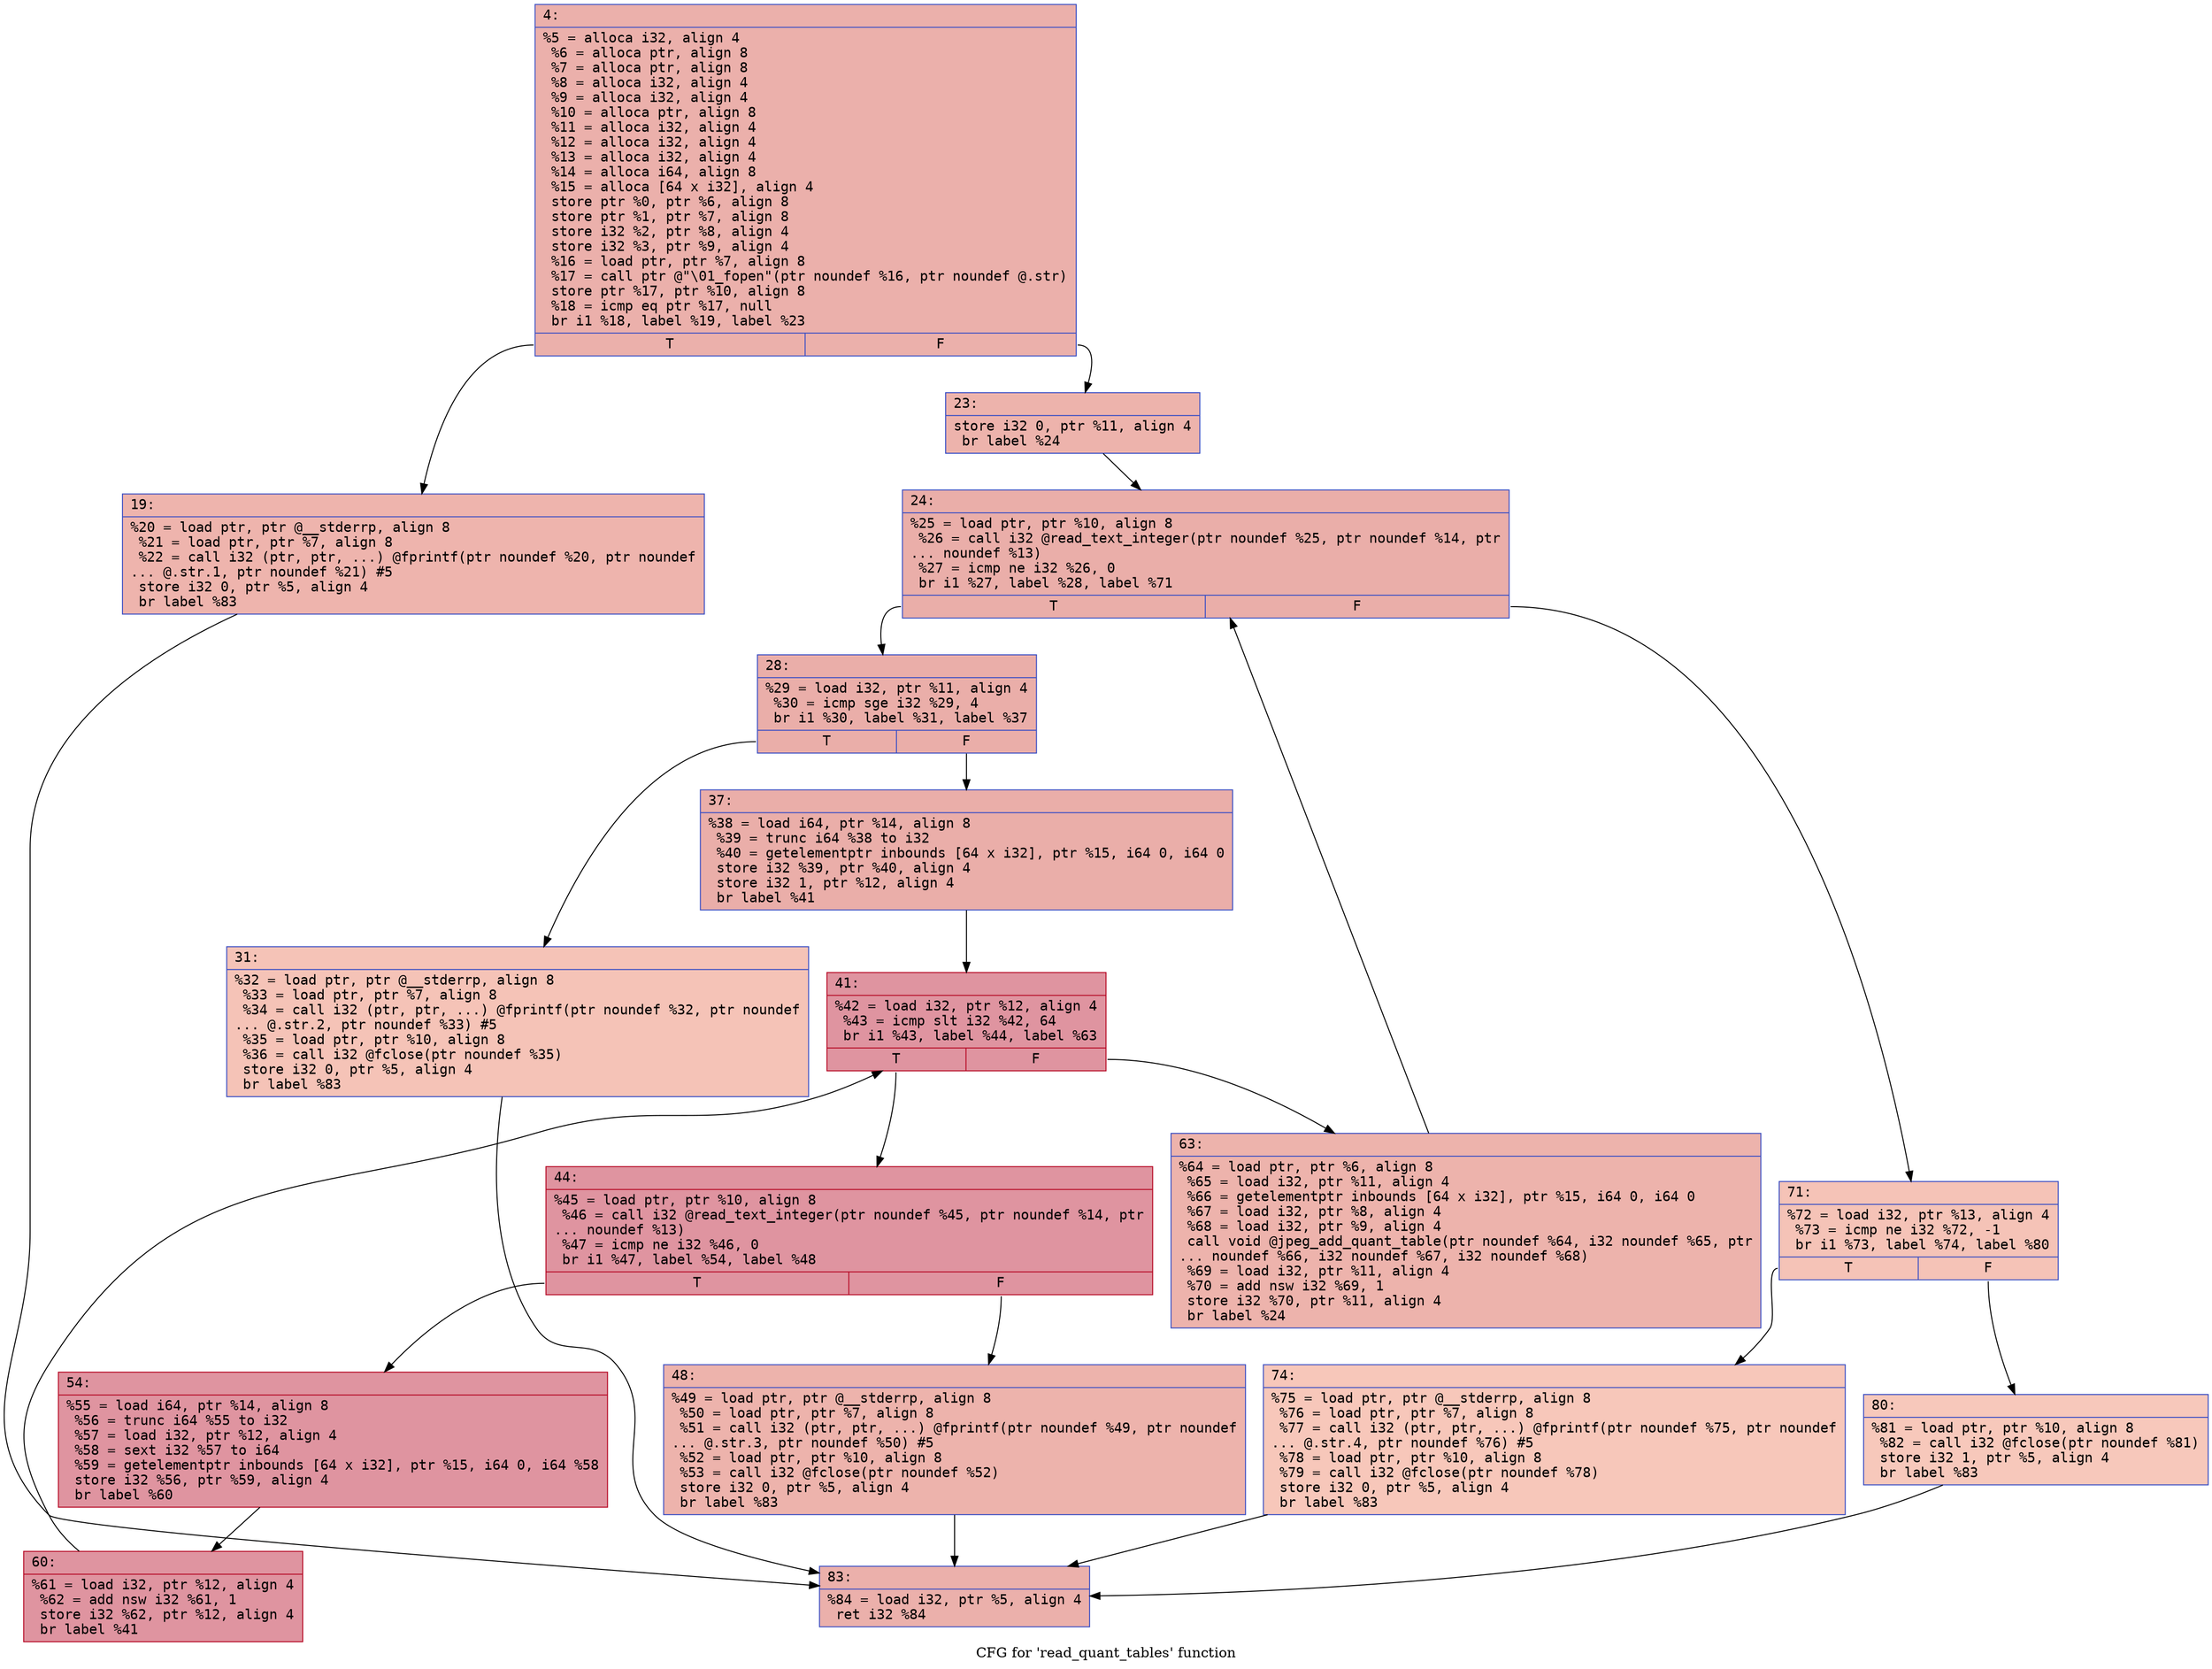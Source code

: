 digraph "CFG for 'read_quant_tables' function" {
	label="CFG for 'read_quant_tables' function";

	Node0x6000025ce120 [shape=record,color="#3d50c3ff", style=filled, fillcolor="#d24b4070" fontname="Courier",label="{4:\l|  %5 = alloca i32, align 4\l  %6 = alloca ptr, align 8\l  %7 = alloca ptr, align 8\l  %8 = alloca i32, align 4\l  %9 = alloca i32, align 4\l  %10 = alloca ptr, align 8\l  %11 = alloca i32, align 4\l  %12 = alloca i32, align 4\l  %13 = alloca i32, align 4\l  %14 = alloca i64, align 8\l  %15 = alloca [64 x i32], align 4\l  store ptr %0, ptr %6, align 8\l  store ptr %1, ptr %7, align 8\l  store i32 %2, ptr %8, align 4\l  store i32 %3, ptr %9, align 4\l  %16 = load ptr, ptr %7, align 8\l  %17 = call ptr @\"\\01_fopen\"(ptr noundef %16, ptr noundef @.str)\l  store ptr %17, ptr %10, align 8\l  %18 = icmp eq ptr %17, null\l  br i1 %18, label %19, label %23\l|{<s0>T|<s1>F}}"];
	Node0x6000025ce120:s0 -> Node0x6000025ce170[tooltip="4 -> 19\nProbability 37.50%" ];
	Node0x6000025ce120:s1 -> Node0x6000025ce1c0[tooltip="4 -> 23\nProbability 62.50%" ];
	Node0x6000025ce170 [shape=record,color="#3d50c3ff", style=filled, fillcolor="#d8564670" fontname="Courier",label="{19:\l|  %20 = load ptr, ptr @__stderrp, align 8\l  %21 = load ptr, ptr %7, align 8\l  %22 = call i32 (ptr, ptr, ...) @fprintf(ptr noundef %20, ptr noundef\l... @.str.1, ptr noundef %21) #5\l  store i32 0, ptr %5, align 4\l  br label %83\l}"];
	Node0x6000025ce170 -> Node0x6000025ce620[tooltip="19 -> 83\nProbability 100.00%" ];
	Node0x6000025ce1c0 [shape=record,color="#3d50c3ff", style=filled, fillcolor="#d6524470" fontname="Courier",label="{23:\l|  store i32 0, ptr %11, align 4\l  br label %24\l}"];
	Node0x6000025ce1c0 -> Node0x6000025ce210[tooltip="23 -> 24\nProbability 100.00%" ];
	Node0x6000025ce210 [shape=record,color="#3d50c3ff", style=filled, fillcolor="#d0473d70" fontname="Courier",label="{24:\l|  %25 = load ptr, ptr %10, align 8\l  %26 = call i32 @read_text_integer(ptr noundef %25, ptr noundef %14, ptr\l... noundef %13)\l  %27 = icmp ne i32 %26, 0\l  br i1 %27, label %28, label %71\l|{<s0>T|<s1>F}}"];
	Node0x6000025ce210:s0 -> Node0x6000025ce260[tooltip="24 -> 28\nProbability 96.88%" ];
	Node0x6000025ce210:s1 -> Node0x6000025ce530[tooltip="24 -> 71\nProbability 3.12%" ];
	Node0x6000025ce260 [shape=record,color="#3d50c3ff", style=filled, fillcolor="#d0473d70" fontname="Courier",label="{28:\l|  %29 = load i32, ptr %11, align 4\l  %30 = icmp sge i32 %29, 4\l  br i1 %30, label %31, label %37\l|{<s0>T|<s1>F}}"];
	Node0x6000025ce260:s0 -> Node0x6000025ce2b0[tooltip="28 -> 31\nProbability 3.12%" ];
	Node0x6000025ce260:s1 -> Node0x6000025ce300[tooltip="28 -> 37\nProbability 96.88%" ];
	Node0x6000025ce2b0 [shape=record,color="#3d50c3ff", style=filled, fillcolor="#e8765c70" fontname="Courier",label="{31:\l|  %32 = load ptr, ptr @__stderrp, align 8\l  %33 = load ptr, ptr %7, align 8\l  %34 = call i32 (ptr, ptr, ...) @fprintf(ptr noundef %32, ptr noundef\l... @.str.2, ptr noundef %33) #5\l  %35 = load ptr, ptr %10, align 8\l  %36 = call i32 @fclose(ptr noundef %35)\l  store i32 0, ptr %5, align 4\l  br label %83\l}"];
	Node0x6000025ce2b0 -> Node0x6000025ce620[tooltip="31 -> 83\nProbability 100.00%" ];
	Node0x6000025ce300 [shape=record,color="#3d50c3ff", style=filled, fillcolor="#d0473d70" fontname="Courier",label="{37:\l|  %38 = load i64, ptr %14, align 8\l  %39 = trunc i64 %38 to i32\l  %40 = getelementptr inbounds [64 x i32], ptr %15, i64 0, i64 0\l  store i32 %39, ptr %40, align 4\l  store i32 1, ptr %12, align 4\l  br label %41\l}"];
	Node0x6000025ce300 -> Node0x6000025ce350[tooltip="37 -> 41\nProbability 100.00%" ];
	Node0x6000025ce350 [shape=record,color="#b70d28ff", style=filled, fillcolor="#b70d2870" fontname="Courier",label="{41:\l|  %42 = load i32, ptr %12, align 4\l  %43 = icmp slt i32 %42, 64\l  br i1 %43, label %44, label %63\l|{<s0>T|<s1>F}}"];
	Node0x6000025ce350:s0 -> Node0x6000025ce3a0[tooltip="41 -> 44\nProbability 96.88%" ];
	Node0x6000025ce350:s1 -> Node0x6000025ce4e0[tooltip="41 -> 63\nProbability 3.12%" ];
	Node0x6000025ce3a0 [shape=record,color="#b70d28ff", style=filled, fillcolor="#b70d2870" fontname="Courier",label="{44:\l|  %45 = load ptr, ptr %10, align 8\l  %46 = call i32 @read_text_integer(ptr noundef %45, ptr noundef %14, ptr\l... noundef %13)\l  %47 = icmp ne i32 %46, 0\l  br i1 %47, label %54, label %48\l|{<s0>T|<s1>F}}"];
	Node0x6000025ce3a0:s0 -> Node0x6000025ce440[tooltip="44 -> 54\nProbability 96.88%" ];
	Node0x6000025ce3a0:s1 -> Node0x6000025ce3f0[tooltip="44 -> 48\nProbability 3.12%" ];
	Node0x6000025ce3f0 [shape=record,color="#3d50c3ff", style=filled, fillcolor="#d6524470" fontname="Courier",label="{48:\l|  %49 = load ptr, ptr @__stderrp, align 8\l  %50 = load ptr, ptr %7, align 8\l  %51 = call i32 (ptr, ptr, ...) @fprintf(ptr noundef %49, ptr noundef\l... @.str.3, ptr noundef %50) #5\l  %52 = load ptr, ptr %10, align 8\l  %53 = call i32 @fclose(ptr noundef %52)\l  store i32 0, ptr %5, align 4\l  br label %83\l}"];
	Node0x6000025ce3f0 -> Node0x6000025ce620[tooltip="48 -> 83\nProbability 100.00%" ];
	Node0x6000025ce440 [shape=record,color="#b70d28ff", style=filled, fillcolor="#b70d2870" fontname="Courier",label="{54:\l|  %55 = load i64, ptr %14, align 8\l  %56 = trunc i64 %55 to i32\l  %57 = load i32, ptr %12, align 4\l  %58 = sext i32 %57 to i64\l  %59 = getelementptr inbounds [64 x i32], ptr %15, i64 0, i64 %58\l  store i32 %56, ptr %59, align 4\l  br label %60\l}"];
	Node0x6000025ce440 -> Node0x6000025ce490[tooltip="54 -> 60\nProbability 100.00%" ];
	Node0x6000025ce490 [shape=record,color="#b70d28ff", style=filled, fillcolor="#b70d2870" fontname="Courier",label="{60:\l|  %61 = load i32, ptr %12, align 4\l  %62 = add nsw i32 %61, 1\l  store i32 %62, ptr %12, align 4\l  br label %41\l}"];
	Node0x6000025ce490 -> Node0x6000025ce350[tooltip="60 -> 41\nProbability 100.00%" ];
	Node0x6000025ce4e0 [shape=record,color="#3d50c3ff", style=filled, fillcolor="#d6524470" fontname="Courier",label="{63:\l|  %64 = load ptr, ptr %6, align 8\l  %65 = load i32, ptr %11, align 4\l  %66 = getelementptr inbounds [64 x i32], ptr %15, i64 0, i64 0\l  %67 = load i32, ptr %8, align 4\l  %68 = load i32, ptr %9, align 4\l  call void @jpeg_add_quant_table(ptr noundef %64, i32 noundef %65, ptr\l... noundef %66, i32 noundef %67, i32 noundef %68)\l  %69 = load i32, ptr %11, align 4\l  %70 = add nsw i32 %69, 1\l  store i32 %70, ptr %11, align 4\l  br label %24\l}"];
	Node0x6000025ce4e0 -> Node0x6000025ce210[tooltip="63 -> 24\nProbability 100.00%" ];
	Node0x6000025ce530 [shape=record,color="#3d50c3ff", style=filled, fillcolor="#e8765c70" fontname="Courier",label="{71:\l|  %72 = load i32, ptr %13, align 4\l  %73 = icmp ne i32 %72, -1\l  br i1 %73, label %74, label %80\l|{<s0>T|<s1>F}}"];
	Node0x6000025ce530:s0 -> Node0x6000025ce580[tooltip="71 -> 74\nProbability 62.50%" ];
	Node0x6000025ce530:s1 -> Node0x6000025ce5d0[tooltip="71 -> 80\nProbability 37.50%" ];
	Node0x6000025ce580 [shape=record,color="#3d50c3ff", style=filled, fillcolor="#ec7f6370" fontname="Courier",label="{74:\l|  %75 = load ptr, ptr @__stderrp, align 8\l  %76 = load ptr, ptr %7, align 8\l  %77 = call i32 (ptr, ptr, ...) @fprintf(ptr noundef %75, ptr noundef\l... @.str.4, ptr noundef %76) #5\l  %78 = load ptr, ptr %10, align 8\l  %79 = call i32 @fclose(ptr noundef %78)\l  store i32 0, ptr %5, align 4\l  br label %83\l}"];
	Node0x6000025ce580 -> Node0x6000025ce620[tooltip="74 -> 83\nProbability 100.00%" ];
	Node0x6000025ce5d0 [shape=record,color="#3d50c3ff", style=filled, fillcolor="#ed836670" fontname="Courier",label="{80:\l|  %81 = load ptr, ptr %10, align 8\l  %82 = call i32 @fclose(ptr noundef %81)\l  store i32 1, ptr %5, align 4\l  br label %83\l}"];
	Node0x6000025ce5d0 -> Node0x6000025ce620[tooltip="80 -> 83\nProbability 100.00%" ];
	Node0x6000025ce620 [shape=record,color="#3d50c3ff", style=filled, fillcolor="#d24b4070" fontname="Courier",label="{83:\l|  %84 = load i32, ptr %5, align 4\l  ret i32 %84\l}"];
}

